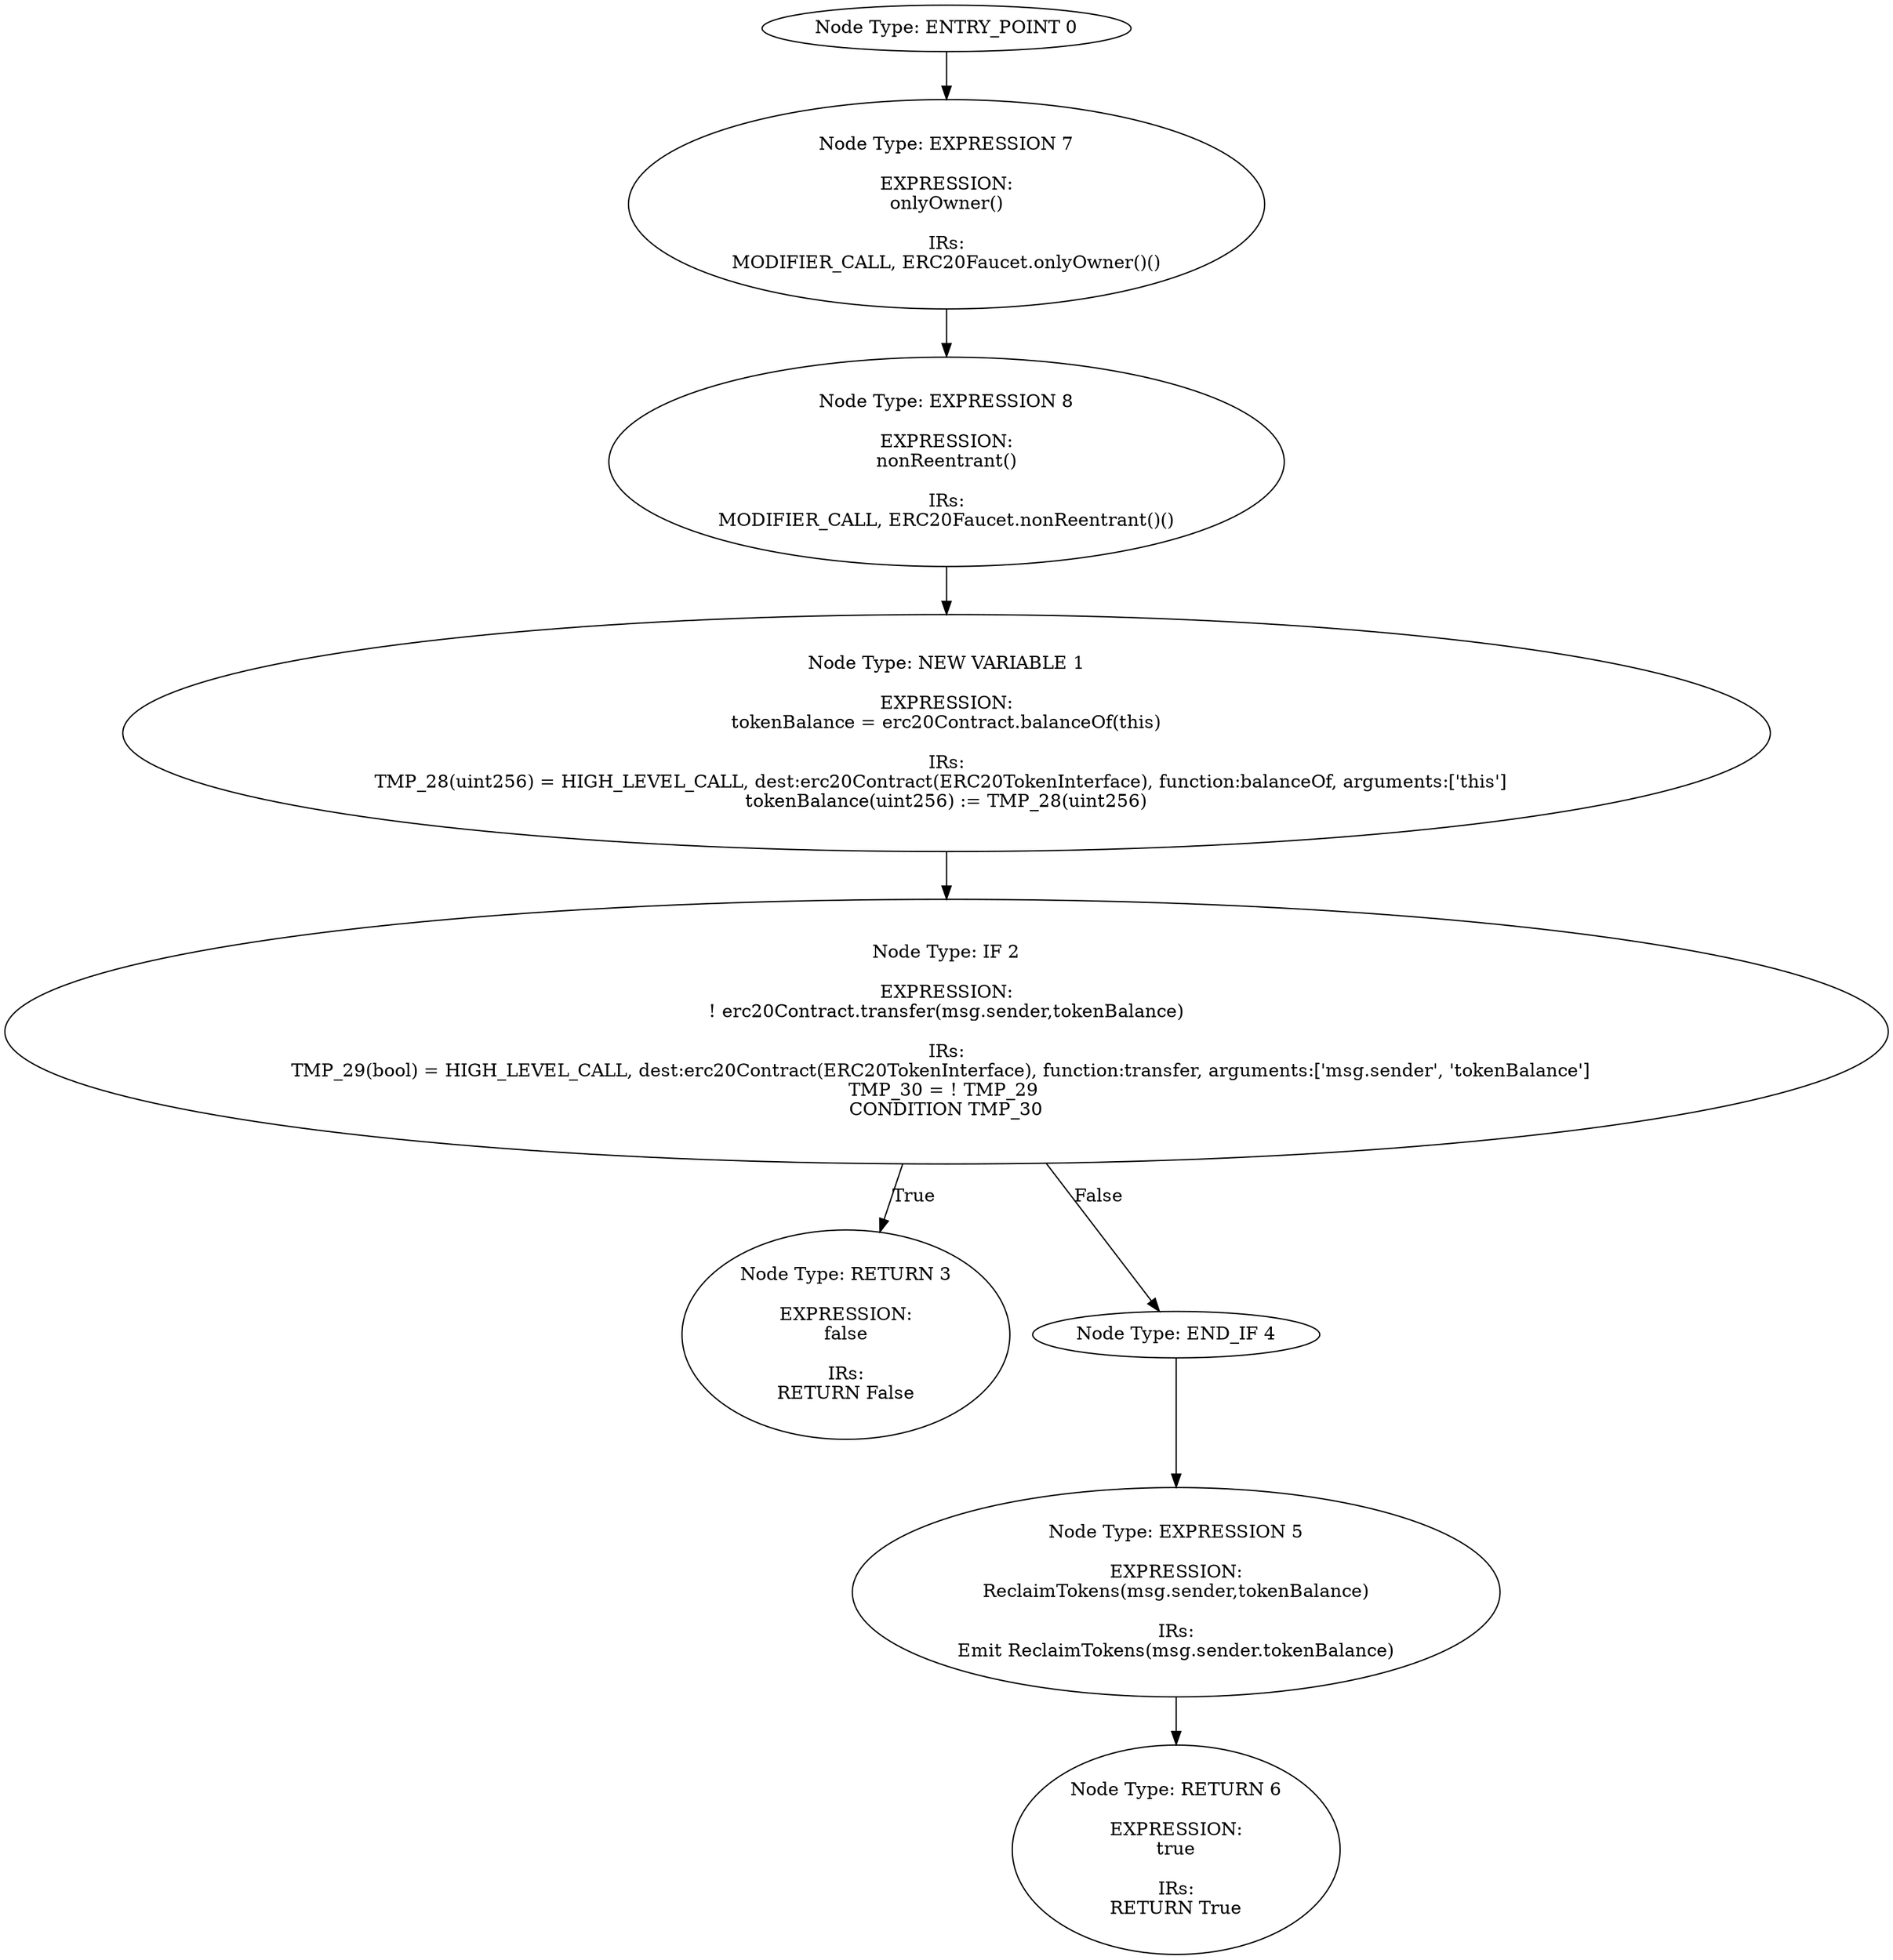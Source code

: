 digraph{
0[label="Node Type: ENTRY_POINT 0
"];
0->7;
1[label="Node Type: NEW VARIABLE 1

EXPRESSION:
tokenBalance = erc20Contract.balanceOf(this)

IRs:
TMP_28(uint256) = HIGH_LEVEL_CALL, dest:erc20Contract(ERC20TokenInterface), function:balanceOf, arguments:['this']  
tokenBalance(uint256) := TMP_28(uint256)"];
1->2;
2[label="Node Type: IF 2

EXPRESSION:
! erc20Contract.transfer(msg.sender,tokenBalance)

IRs:
TMP_29(bool) = HIGH_LEVEL_CALL, dest:erc20Contract(ERC20TokenInterface), function:transfer, arguments:['msg.sender', 'tokenBalance']  
TMP_30 = ! TMP_29 
CONDITION TMP_30"];
2->3[label="True"];
2->4[label="False"];
3[label="Node Type: RETURN 3

EXPRESSION:
false

IRs:
RETURN False"];
4[label="Node Type: END_IF 4
"];
4->5;
5[label="Node Type: EXPRESSION 5

EXPRESSION:
ReclaimTokens(msg.sender,tokenBalance)

IRs:
Emit ReclaimTokens(msg.sender.tokenBalance)"];
5->6;
6[label="Node Type: RETURN 6

EXPRESSION:
true

IRs:
RETURN True"];
7[label="Node Type: EXPRESSION 7

EXPRESSION:
onlyOwner()

IRs:
MODIFIER_CALL, ERC20Faucet.onlyOwner()()"];
7->8;
8[label="Node Type: EXPRESSION 8

EXPRESSION:
nonReentrant()

IRs:
MODIFIER_CALL, ERC20Faucet.nonReentrant()()"];
8->1;
}
